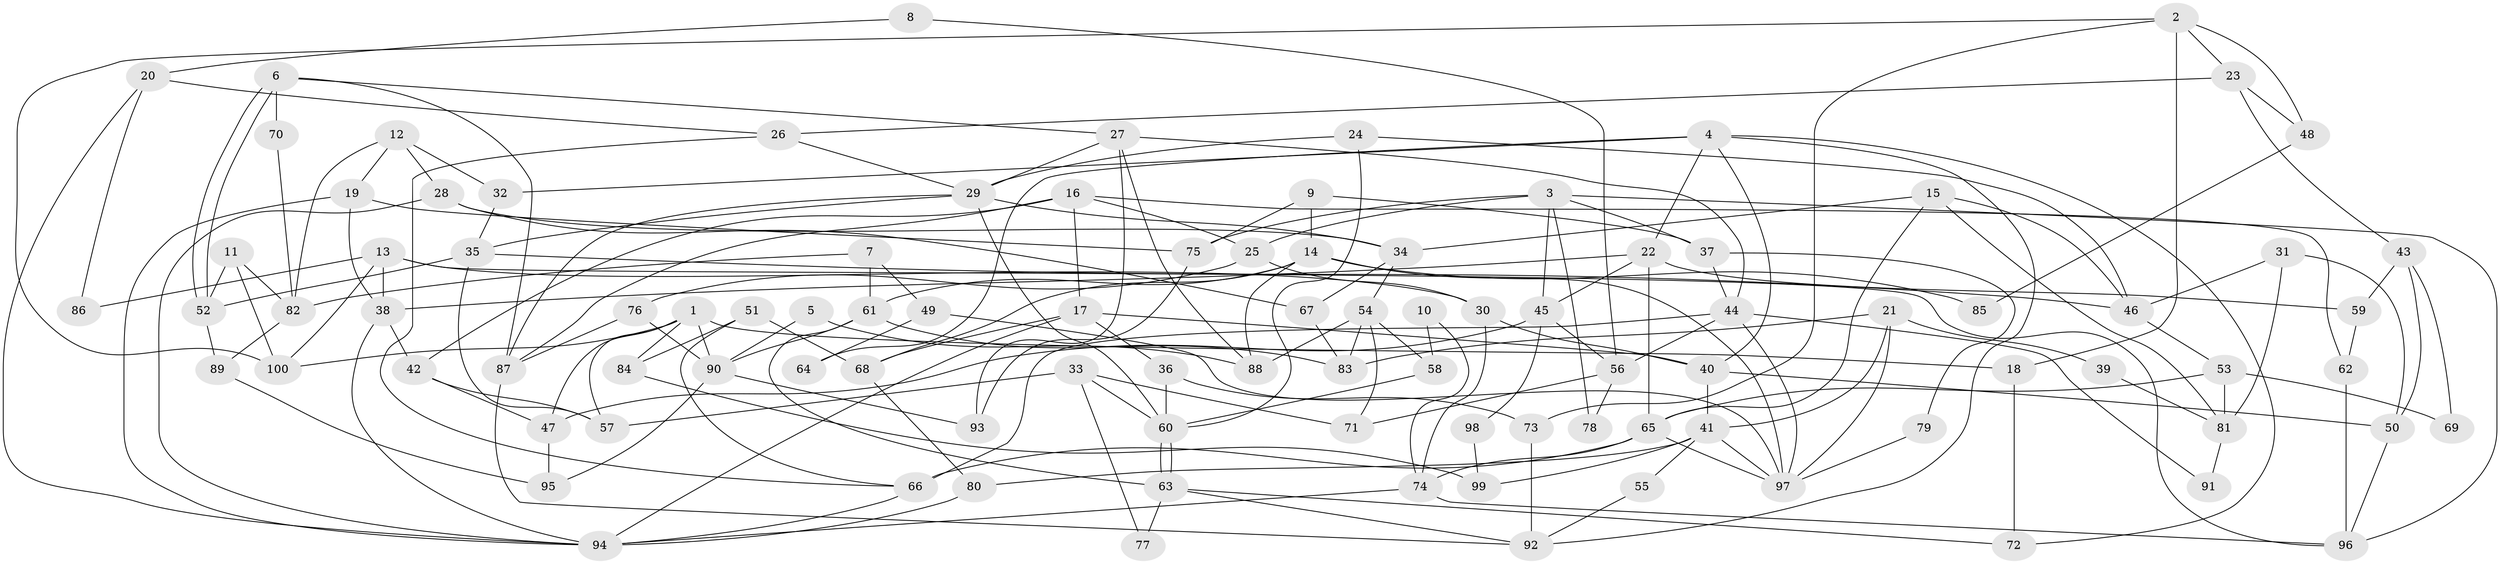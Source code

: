 // Generated by graph-tools (version 1.1) at 2025/39/02/21/25 10:39:00]
// undirected, 100 vertices, 200 edges
graph export_dot {
graph [start="1"]
  node [color=gray90,style=filled];
  1;
  2;
  3;
  4;
  5;
  6;
  7;
  8;
  9;
  10;
  11;
  12;
  13;
  14;
  15;
  16;
  17;
  18;
  19;
  20;
  21;
  22;
  23;
  24;
  25;
  26;
  27;
  28;
  29;
  30;
  31;
  32;
  33;
  34;
  35;
  36;
  37;
  38;
  39;
  40;
  41;
  42;
  43;
  44;
  45;
  46;
  47;
  48;
  49;
  50;
  51;
  52;
  53;
  54;
  55;
  56;
  57;
  58;
  59;
  60;
  61;
  62;
  63;
  64;
  65;
  66;
  67;
  68;
  69;
  70;
  71;
  72;
  73;
  74;
  75;
  76;
  77;
  78;
  79;
  80;
  81;
  82;
  83;
  84;
  85;
  86;
  87;
  88;
  89;
  90;
  91;
  92;
  93;
  94;
  95;
  96;
  97;
  98;
  99;
  100;
  1 -- 47;
  1 -- 57;
  1 -- 18;
  1 -- 84;
  1 -- 90;
  1 -- 100;
  2 -- 100;
  2 -- 18;
  2 -- 23;
  2 -- 48;
  2 -- 73;
  3 -- 75;
  3 -- 25;
  3 -- 37;
  3 -- 45;
  3 -- 78;
  3 -- 96;
  4 -- 22;
  4 -- 92;
  4 -- 32;
  4 -- 40;
  4 -- 64;
  4 -- 72;
  5 -- 90;
  5 -- 88;
  6 -- 52;
  6 -- 52;
  6 -- 87;
  6 -- 27;
  6 -- 70;
  7 -- 61;
  7 -- 82;
  7 -- 49;
  8 -- 20;
  8 -- 56;
  9 -- 14;
  9 -- 75;
  9 -- 37;
  10 -- 58;
  10 -- 74;
  11 -- 100;
  11 -- 52;
  11 -- 82;
  12 -- 32;
  12 -- 28;
  12 -- 19;
  12 -- 82;
  13 -- 30;
  13 -- 96;
  13 -- 38;
  13 -- 86;
  13 -- 100;
  14 -- 88;
  14 -- 97;
  14 -- 61;
  14 -- 68;
  14 -- 85;
  15 -- 46;
  15 -- 65;
  15 -- 34;
  15 -- 81;
  16 -- 17;
  16 -- 42;
  16 -- 25;
  16 -- 62;
  16 -- 87;
  17 -- 94;
  17 -- 40;
  17 -- 36;
  17 -- 68;
  18 -- 72;
  19 -- 38;
  19 -- 75;
  19 -- 94;
  20 -- 94;
  20 -- 26;
  20 -- 86;
  21 -- 41;
  21 -- 83;
  21 -- 39;
  21 -- 97;
  22 -- 38;
  22 -- 59;
  22 -- 45;
  22 -- 65;
  23 -- 26;
  23 -- 43;
  23 -- 48;
  24 -- 60;
  24 -- 46;
  24 -- 29;
  25 -- 76;
  25 -- 30;
  26 -- 66;
  26 -- 29;
  27 -- 44;
  27 -- 29;
  27 -- 88;
  27 -- 93;
  28 -- 34;
  28 -- 94;
  28 -- 67;
  29 -- 34;
  29 -- 35;
  29 -- 60;
  29 -- 87;
  30 -- 40;
  30 -- 74;
  31 -- 50;
  31 -- 81;
  31 -- 46;
  32 -- 35;
  33 -- 71;
  33 -- 60;
  33 -- 57;
  33 -- 77;
  34 -- 54;
  34 -- 67;
  35 -- 57;
  35 -- 46;
  35 -- 52;
  36 -- 60;
  36 -- 73;
  37 -- 44;
  37 -- 79;
  38 -- 94;
  38 -- 42;
  39 -- 81;
  40 -- 41;
  40 -- 50;
  41 -- 80;
  41 -- 97;
  41 -- 55;
  41 -- 99;
  42 -- 47;
  42 -- 57;
  43 -- 50;
  43 -- 59;
  43 -- 69;
  44 -- 66;
  44 -- 56;
  44 -- 91;
  44 -- 97;
  45 -- 47;
  45 -- 56;
  45 -- 98;
  46 -- 53;
  47 -- 95;
  48 -- 85;
  49 -- 97;
  49 -- 64;
  50 -- 96;
  51 -- 68;
  51 -- 66;
  51 -- 84;
  52 -- 89;
  53 -- 65;
  53 -- 69;
  53 -- 81;
  54 -- 83;
  54 -- 58;
  54 -- 71;
  54 -- 88;
  55 -- 92;
  56 -- 71;
  56 -- 78;
  58 -- 60;
  59 -- 62;
  60 -- 63;
  60 -- 63;
  61 -- 63;
  61 -- 83;
  61 -- 90;
  62 -- 96;
  63 -- 92;
  63 -- 72;
  63 -- 77;
  65 -- 97;
  65 -- 66;
  65 -- 74;
  66 -- 94;
  67 -- 83;
  68 -- 80;
  70 -- 82;
  73 -- 92;
  74 -- 94;
  74 -- 96;
  75 -- 93;
  76 -- 90;
  76 -- 87;
  79 -- 97;
  80 -- 94;
  81 -- 91;
  82 -- 89;
  84 -- 99;
  87 -- 92;
  89 -- 95;
  90 -- 93;
  90 -- 95;
  98 -- 99;
}
